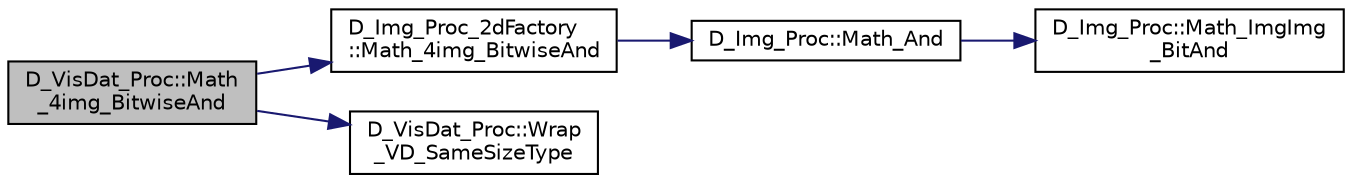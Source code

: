 digraph "D_VisDat_Proc::Math_4img_BitwiseAnd"
{
 // LATEX_PDF_SIZE
  edge [fontname="Helvetica",fontsize="10",labelfontname="Helvetica",labelfontsize="10"];
  node [fontname="Helvetica",fontsize="10",shape=record];
  rankdir="LR";
  Node1 [label="D_VisDat_Proc::Math\l_4img_BitwiseAnd",height=0.2,width=0.4,color="black", fillcolor="grey75", style="filled", fontcolor="black",tooltip=" "];
  Node1 -> Node2 [color="midnightblue",fontsize="10",style="solid"];
  Node2 [label="D_Img_Proc_2dFactory\l::Math_4img_BitwiseAnd",height=0.2,width=0.4,color="black", fillcolor="white", style="filled",URL="$class_d___img___proc__2d_factory.html#ac78e3c06724fd91f1047eb8d6b20d2d3",tooltip=" "];
  Node2 -> Node3 [color="midnightblue",fontsize="10",style="solid"];
  Node3 [label="D_Img_Proc::Math_And",height=0.2,width=0.4,color="black", fillcolor="white", style="filled",URL="$class_d___img___proc.html#aaddd641504b534708de645d90775f51c",tooltip=" "];
  Node3 -> Node4 [color="midnightblue",fontsize="10",style="solid"];
  Node4 [label="D_Img_Proc::Math_ImgImg\l_BitAnd",height=0.2,width=0.4,color="black", fillcolor="white", style="filled",URL="$class_d___img___proc.html#afb039d52067ae951a400d1ae36666635",tooltip=" "];
  Node1 -> Node5 [color="midnightblue",fontsize="10",style="solid"];
  Node5 [label="D_VisDat_Proc::Wrap\l_VD_SameSizeType",height=0.2,width=0.4,color="black", fillcolor="white", style="filled",URL="$class_d___vis_dat___proc.html#a25807fb990dbe9c2a20fd1ce4ab6bf69",tooltip=" "];
}
